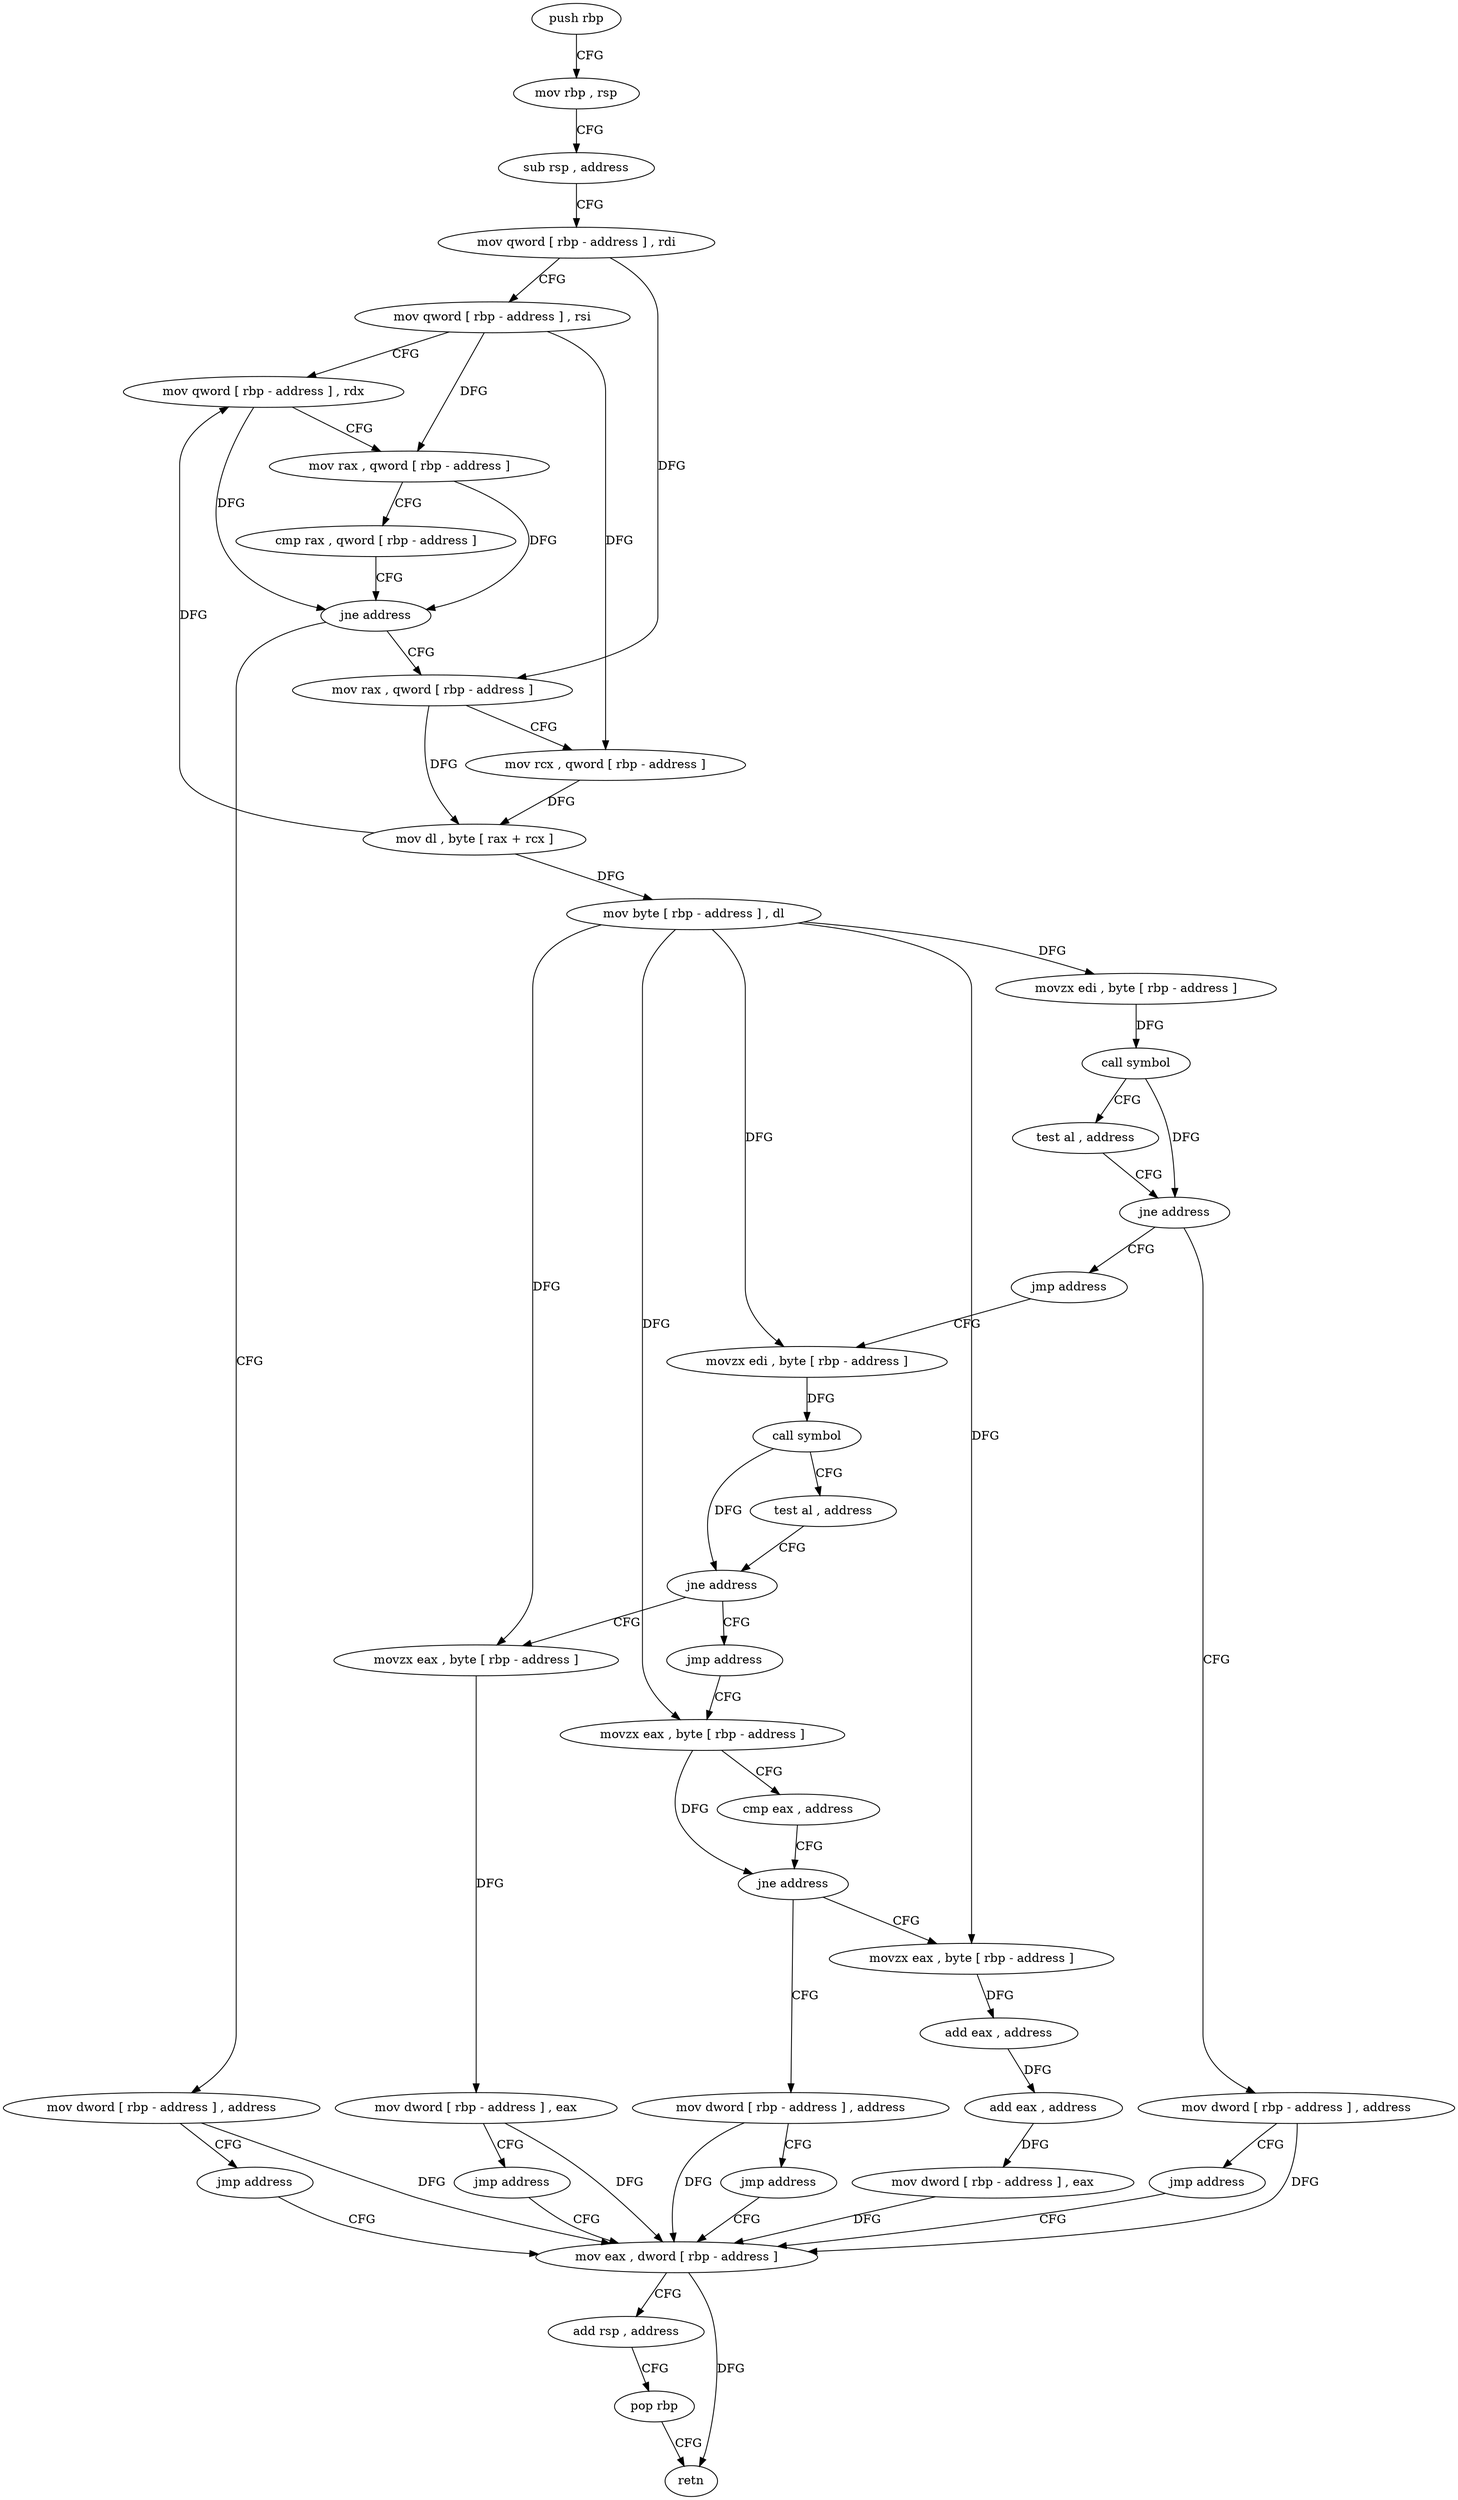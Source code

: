 digraph "func" {
"4264672" [label = "push rbp" ]
"4264673" [label = "mov rbp , rsp" ]
"4264676" [label = "sub rsp , address" ]
"4264680" [label = "mov qword [ rbp - address ] , rdi" ]
"4264684" [label = "mov qword [ rbp - address ] , rsi" ]
"4264688" [label = "mov qword [ rbp - address ] , rdx" ]
"4264692" [label = "mov rax , qword [ rbp - address ]" ]
"4264696" [label = "cmp rax , qword [ rbp - address ]" ]
"4264700" [label = "jne address" ]
"4264718" [label = "mov rax , qword [ rbp - address ]" ]
"4264706" [label = "mov dword [ rbp - address ] , address" ]
"4264722" [label = "mov rcx , qword [ rbp - address ]" ]
"4264726" [label = "mov dl , byte [ rax + rcx ]" ]
"4264729" [label = "mov byte [ rbp - address ] , dl" ]
"4264732" [label = "movzx edi , byte [ rbp - address ]" ]
"4264736" [label = "call symbol" ]
"4264741" [label = "test al , address" ]
"4264743" [label = "jne address" ]
"4264754" [label = "mov dword [ rbp - address ] , address" ]
"4264749" [label = "jmp address" ]
"4264713" [label = "jmp address" ]
"4264840" [label = "mov eax , dword [ rbp - address ]" ]
"4264761" [label = "jmp address" ]
"4264766" [label = "movzx edi , byte [ rbp - address ]" ]
"4264843" [label = "add rsp , address" ]
"4264847" [label = "pop rbp" ]
"4264848" [label = "retn" ]
"4264770" [label = "call symbol" ]
"4264775" [label = "test al , address" ]
"4264777" [label = "jne address" ]
"4264788" [label = "movzx eax , byte [ rbp - address ]" ]
"4264783" [label = "jmp address" ]
"4264792" [label = "mov dword [ rbp - address ] , eax" ]
"4264795" [label = "jmp address" ]
"4264800" [label = "movzx eax , byte [ rbp - address ]" ]
"4264804" [label = "cmp eax , address" ]
"4264807" [label = "jne address" ]
"4264825" [label = "movzx eax , byte [ rbp - address ]" ]
"4264813" [label = "mov dword [ rbp - address ] , address" ]
"4264829" [label = "add eax , address" ]
"4264834" [label = "add eax , address" ]
"4264837" [label = "mov dword [ rbp - address ] , eax" ]
"4264820" [label = "jmp address" ]
"4264672" -> "4264673" [ label = "CFG" ]
"4264673" -> "4264676" [ label = "CFG" ]
"4264676" -> "4264680" [ label = "CFG" ]
"4264680" -> "4264684" [ label = "CFG" ]
"4264680" -> "4264718" [ label = "DFG" ]
"4264684" -> "4264688" [ label = "CFG" ]
"4264684" -> "4264692" [ label = "DFG" ]
"4264684" -> "4264722" [ label = "DFG" ]
"4264688" -> "4264692" [ label = "CFG" ]
"4264688" -> "4264700" [ label = "DFG" ]
"4264692" -> "4264696" [ label = "CFG" ]
"4264692" -> "4264700" [ label = "DFG" ]
"4264696" -> "4264700" [ label = "CFG" ]
"4264700" -> "4264718" [ label = "CFG" ]
"4264700" -> "4264706" [ label = "CFG" ]
"4264718" -> "4264722" [ label = "CFG" ]
"4264718" -> "4264726" [ label = "DFG" ]
"4264706" -> "4264713" [ label = "CFG" ]
"4264706" -> "4264840" [ label = "DFG" ]
"4264722" -> "4264726" [ label = "DFG" ]
"4264726" -> "4264729" [ label = "DFG" ]
"4264726" -> "4264688" [ label = "DFG" ]
"4264729" -> "4264732" [ label = "DFG" ]
"4264729" -> "4264766" [ label = "DFG" ]
"4264729" -> "4264788" [ label = "DFG" ]
"4264729" -> "4264800" [ label = "DFG" ]
"4264729" -> "4264825" [ label = "DFG" ]
"4264732" -> "4264736" [ label = "DFG" ]
"4264736" -> "4264741" [ label = "CFG" ]
"4264736" -> "4264743" [ label = "DFG" ]
"4264741" -> "4264743" [ label = "CFG" ]
"4264743" -> "4264754" [ label = "CFG" ]
"4264743" -> "4264749" [ label = "CFG" ]
"4264754" -> "4264761" [ label = "CFG" ]
"4264754" -> "4264840" [ label = "DFG" ]
"4264749" -> "4264766" [ label = "CFG" ]
"4264713" -> "4264840" [ label = "CFG" ]
"4264840" -> "4264843" [ label = "CFG" ]
"4264840" -> "4264848" [ label = "DFG" ]
"4264761" -> "4264840" [ label = "CFG" ]
"4264766" -> "4264770" [ label = "DFG" ]
"4264843" -> "4264847" [ label = "CFG" ]
"4264847" -> "4264848" [ label = "CFG" ]
"4264770" -> "4264775" [ label = "CFG" ]
"4264770" -> "4264777" [ label = "DFG" ]
"4264775" -> "4264777" [ label = "CFG" ]
"4264777" -> "4264788" [ label = "CFG" ]
"4264777" -> "4264783" [ label = "CFG" ]
"4264788" -> "4264792" [ label = "DFG" ]
"4264783" -> "4264800" [ label = "CFG" ]
"4264792" -> "4264795" [ label = "CFG" ]
"4264792" -> "4264840" [ label = "DFG" ]
"4264795" -> "4264840" [ label = "CFG" ]
"4264800" -> "4264804" [ label = "CFG" ]
"4264800" -> "4264807" [ label = "DFG" ]
"4264804" -> "4264807" [ label = "CFG" ]
"4264807" -> "4264825" [ label = "CFG" ]
"4264807" -> "4264813" [ label = "CFG" ]
"4264825" -> "4264829" [ label = "DFG" ]
"4264813" -> "4264820" [ label = "CFG" ]
"4264813" -> "4264840" [ label = "DFG" ]
"4264829" -> "4264834" [ label = "DFG" ]
"4264834" -> "4264837" [ label = "DFG" ]
"4264837" -> "4264840" [ label = "DFG" ]
"4264820" -> "4264840" [ label = "CFG" ]
}
